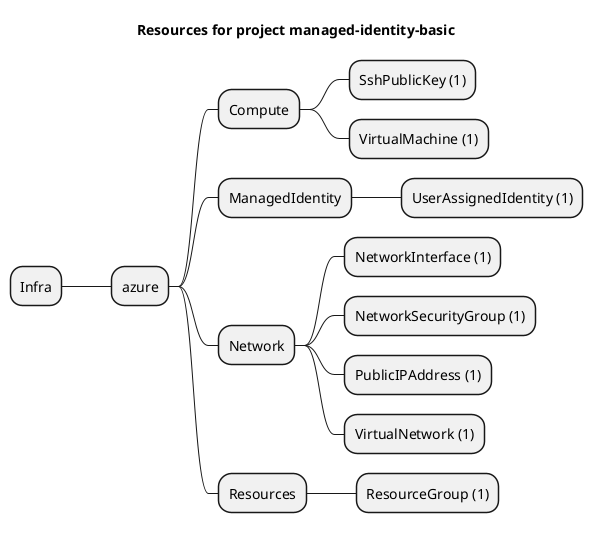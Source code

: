 @startmindmap
title Resources for project managed-identity-basic
skinparam monochrome true
+ Infra
++ azure
+++ Compute
++++ SshPublicKey (1)
++++ VirtualMachine (1)
+++ ManagedIdentity
++++ UserAssignedIdentity (1)
+++ Network
++++ NetworkInterface (1)
++++ NetworkSecurityGroup (1)
++++ PublicIPAddress (1)
++++ VirtualNetwork (1)
+++ Resources
++++ ResourceGroup (1)
@endmindmap